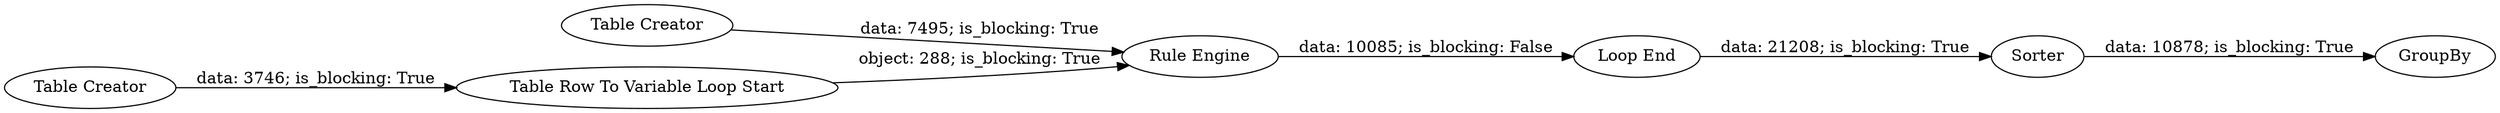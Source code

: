 digraph {
	"875801946535883237_35" [label=Sorter]
	"875801946535883237_30" [label="Table Creator"]
	"875801946535883237_36" [label=GroupBy]
	"875801946535883237_31" [label="Table Creator"]
	"875801946535883237_33" [label="Rule Engine"]
	"875801946535883237_34" [label="Loop End"]
	"875801946535883237_32" [label="Table Row To Variable Loop Start"]
	"875801946535883237_33" -> "875801946535883237_34" [label="data: 10085; is_blocking: False"]
	"875801946535883237_35" -> "875801946535883237_36" [label="data: 10878; is_blocking: True"]
	"875801946535883237_32" -> "875801946535883237_33" [label="object: 288; is_blocking: True"]
	"875801946535883237_31" -> "875801946535883237_32" [label="data: 3746; is_blocking: True"]
	"875801946535883237_34" -> "875801946535883237_35" [label="data: 21208; is_blocking: True"]
	"875801946535883237_30" -> "875801946535883237_33" [label="data: 7495; is_blocking: True"]
	rankdir=LR
}
